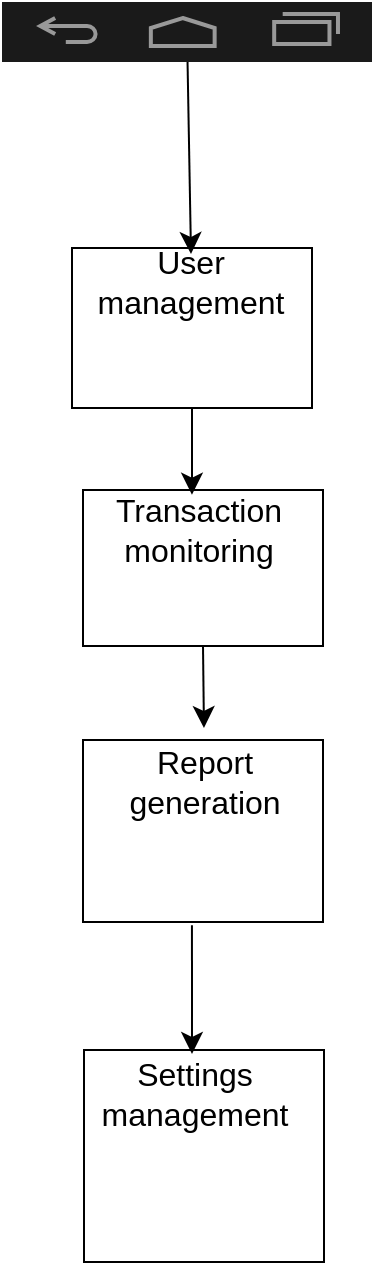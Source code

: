 <mxfile version="24.4.10" type="github">
  <diagram name="Page-1" id="v4qLoLk4aLwsbuyvHDy-">
    <mxGraphModel dx="392" dy="461" grid="0" gridSize="10" guides="1" tooltips="1" connect="1" arrows="1" fold="1" page="0" pageScale="1" pageWidth="850" pageHeight="1100" math="0" shadow="0">
      <root>
        <mxCell id="0" />
        <mxCell id="1" parent="0" />
        <mxCell id="24LDwFfkBVaqaVROXqhX-1" value="" style="verticalLabelPosition=bottom;verticalAlign=top;html=1;shadow=0;dashed=0;strokeWidth=2;shape=mxgraph.android.navigation_bar_1;fillColor=#1A1A1A;strokeColor=#999999;sketch=0;" vertex="1" parent="1">
          <mxGeometry x="105" y="47" width="185" height="30" as="geometry" />
        </mxCell>
        <mxCell id="24LDwFfkBVaqaVROXqhX-2" value="" style="rounded=0;whiteSpace=wrap;html=1;" vertex="1" parent="1">
          <mxGeometry x="140" y="170" width="120" height="80" as="geometry" />
        </mxCell>
        <mxCell id="24LDwFfkBVaqaVROXqhX-3" value="" style="rounded=0;whiteSpace=wrap;html=1;" vertex="1" parent="1">
          <mxGeometry x="146" y="571" width="120" height="106" as="geometry" />
        </mxCell>
        <mxCell id="24LDwFfkBVaqaVROXqhX-4" value="" style="rounded=0;whiteSpace=wrap;html=1;" vertex="1" parent="1">
          <mxGeometry x="145.5" y="416" width="120" height="91" as="geometry" />
        </mxCell>
        <mxCell id="24LDwFfkBVaqaVROXqhX-5" value="" style="rounded=0;whiteSpace=wrap;html=1;" vertex="1" parent="1">
          <mxGeometry x="145.5" y="291" width="120" height="78" as="geometry" />
        </mxCell>
        <mxCell id="24LDwFfkBVaqaVROXqhX-6" value="User management" style="text;html=1;align=center;verticalAlign=middle;whiteSpace=wrap;rounded=0;fontSize=16;" vertex="1" parent="1">
          <mxGeometry x="140" y="173" width="119" height="27" as="geometry" />
        </mxCell>
        <mxCell id="24LDwFfkBVaqaVROXqhX-7" value="Transaction monitoring" style="text;html=1;align=center;verticalAlign=middle;whiteSpace=wrap;rounded=0;fontSize=16;" vertex="1" parent="1">
          <mxGeometry x="142" y="300" width="123" height="22" as="geometry" />
        </mxCell>
        <mxCell id="24LDwFfkBVaqaVROXqhX-8" value="Report generation" style="text;html=1;align=center;verticalAlign=middle;whiteSpace=wrap;rounded=0;fontSize=16;" vertex="1" parent="1">
          <mxGeometry x="145.5" y="425" width="120.5" height="23" as="geometry" />
        </mxCell>
        <mxCell id="24LDwFfkBVaqaVROXqhX-9" value="Settings management" style="text;html=1;align=center;verticalAlign=middle;whiteSpace=wrap;rounded=0;fontSize=16;movable=1;resizable=1;rotatable=1;deletable=1;editable=1;locked=0;connectable=1;" vertex="1" parent="1">
          <mxGeometry x="142" y="582" width="119" height="22" as="geometry" />
        </mxCell>
        <mxCell id="24LDwFfkBVaqaVROXqhX-10" value="" style="endArrow=classic;html=1;rounded=0;fontSize=12;startSize=8;endSize=8;curved=1;exitX=0.454;exitY=1.018;exitDx=0;exitDy=0;exitPerimeter=0;movable=1;resizable=1;rotatable=1;deletable=1;editable=1;locked=0;connectable=1;" edge="1" parent="1" source="24LDwFfkBVaqaVROXqhX-4">
          <mxGeometry width="50" height="50" relative="1" as="geometry">
            <mxPoint x="175" y="546" as="sourcePoint" />
            <mxPoint x="200" y="573" as="targetPoint" />
          </mxGeometry>
        </mxCell>
        <mxCell id="24LDwFfkBVaqaVROXqhX-11" value="" style="endArrow=classic;html=1;rounded=0;fontSize=12;startSize=8;endSize=8;curved=1;exitX=0.5;exitY=1;exitDx=0;exitDy=0;entryX=0.504;entryY=-0.066;entryDx=0;entryDy=0;entryPerimeter=0;" edge="1" parent="1" source="24LDwFfkBVaqaVROXqhX-5" target="24LDwFfkBVaqaVROXqhX-4">
          <mxGeometry width="50" height="50" relative="1" as="geometry">
            <mxPoint x="175" y="546" as="sourcePoint" />
            <mxPoint x="225" y="496" as="targetPoint" />
          </mxGeometry>
        </mxCell>
        <mxCell id="24LDwFfkBVaqaVROXqhX-12" value="" style="endArrow=classic;html=1;rounded=0;fontSize=12;startSize=8;endSize=8;curved=1;exitX=0.5;exitY=1;exitDx=0;exitDy=0;entryX=0.454;entryY=0.03;entryDx=0;entryDy=0;entryPerimeter=0;" edge="1" parent="1" source="24LDwFfkBVaqaVROXqhX-2" target="24LDwFfkBVaqaVROXqhX-5">
          <mxGeometry width="50" height="50" relative="1" as="geometry">
            <mxPoint x="175" y="340" as="sourcePoint" />
            <mxPoint x="225" y="290" as="targetPoint" />
          </mxGeometry>
        </mxCell>
        <mxCell id="24LDwFfkBVaqaVROXqhX-13" value="" style="endArrow=classic;html=1;rounded=0;fontSize=12;startSize=8;endSize=8;curved=1;entryX=0.5;entryY=0;entryDx=0;entryDy=0;" edge="1" parent="1" source="24LDwFfkBVaqaVROXqhX-1" target="24LDwFfkBVaqaVROXqhX-6">
          <mxGeometry width="50" height="50" relative="1" as="geometry">
            <mxPoint x="175" y="340" as="sourcePoint" />
            <mxPoint x="225" y="290" as="targetPoint" />
          </mxGeometry>
        </mxCell>
      </root>
    </mxGraphModel>
  </diagram>
</mxfile>
